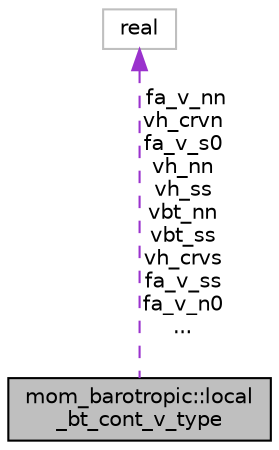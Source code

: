 digraph "mom_barotropic::local_bt_cont_v_type"
{
 // INTERACTIVE_SVG=YES
 // LATEX_PDF_SIZE
  edge [fontname="Helvetica",fontsize="10",labelfontname="Helvetica",labelfontsize="10"];
  node [fontname="Helvetica",fontsize="10",shape=record];
  Node1 [label="mom_barotropic::local\l_bt_cont_v_type",height=0.2,width=0.4,color="black", fillcolor="grey75", style="filled", fontcolor="black",tooltip="A desciption of the functional dependence of transport at a v-point."];
  Node2 -> Node1 [dir="back",color="darkorchid3",fontsize="10",style="dashed",label=" fa_v_nn\nvh_crvn\nfa_v_s0\nvh_nn\nvh_ss\nvbt_nn\nvbt_ss\nvh_crvs\nfa_v_ss\nfa_v_n0\n..." ,fontname="Helvetica"];
  Node2 [label="real",height=0.2,width=0.4,color="grey75", fillcolor="white", style="filled",tooltip=" "];
}
